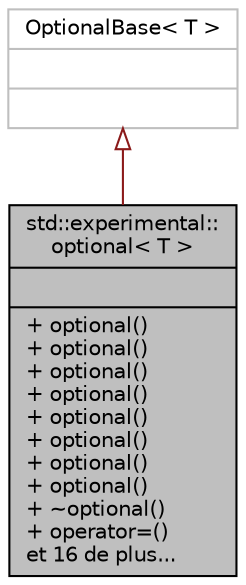 digraph "std::experimental::optional&lt; T &gt;"
{
 // INTERACTIVE_SVG=YES
  edge [fontname="Helvetica",fontsize="10",labelfontname="Helvetica",labelfontsize="10"];
  node [fontname="Helvetica",fontsize="10",shape=record];
  Node2 [label="{std::experimental::\loptional\< T \>\n||+ optional()\l+ optional()\l+ optional()\l+ optional()\l+ optional()\l+ optional()\l+ optional()\l+ optional()\l+ ~optional()\l+ operator=()\let 16 de plus...\l}",height=0.2,width=0.4,color="black", fillcolor="grey75", style="filled", fontcolor="black"];
  Node3 -> Node2 [dir="back",color="firebrick4",fontsize="10",style="solid",arrowtail="onormal",fontname="Helvetica"];
  Node3 [label="{OptionalBase\< T \>\n||}",height=0.2,width=0.4,color="grey75", fillcolor="white", style="filled"];
}
